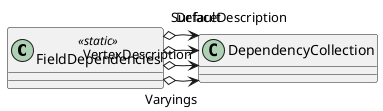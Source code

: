 @startuml
class FieldDependencies <<static>> {
}
FieldDependencies o-> "Varyings" DependencyCollection
FieldDependencies o-> "VertexDescription" DependencyCollection
FieldDependencies o-> "SurfaceDescription" DependencyCollection
FieldDependencies o-> "Default" DependencyCollection
@enduml
